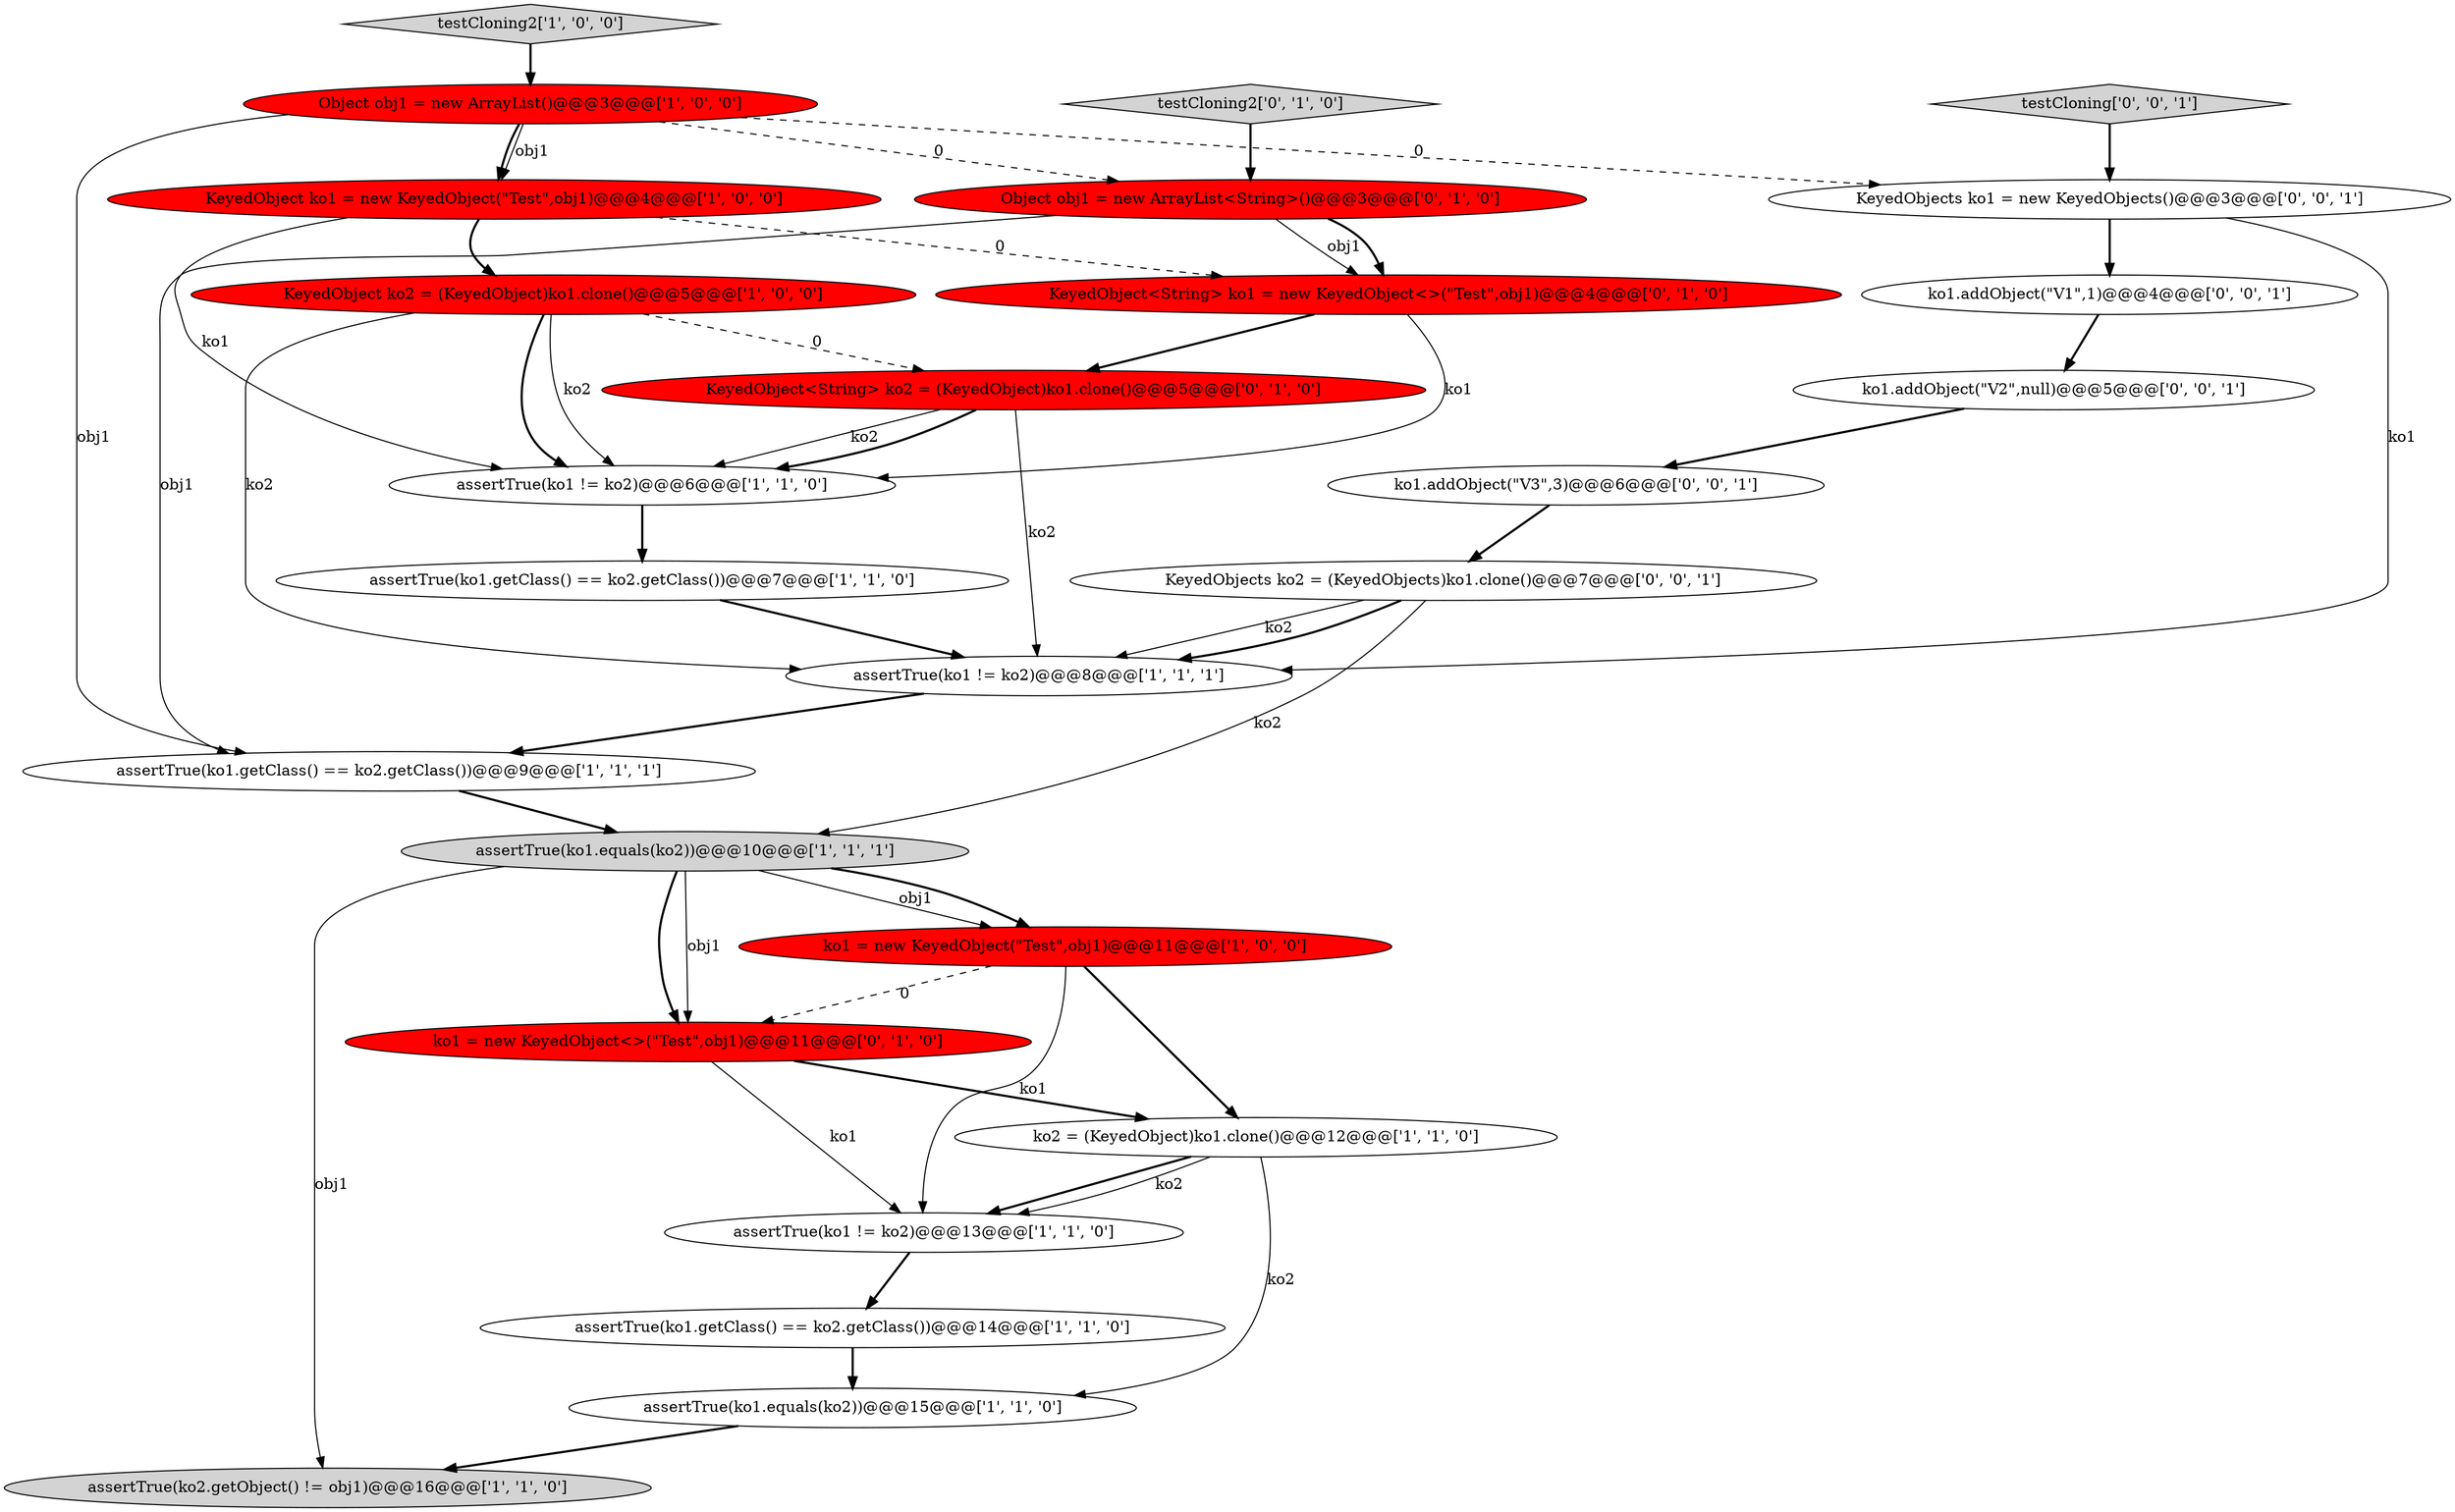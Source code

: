 digraph {
8 [style = filled, label = "ko1 = new KeyedObject(\"Test\",obj1)@@@11@@@['1', '0', '0']", fillcolor = red, shape = ellipse image = "AAA1AAABBB1BBB"];
10 [style = filled, label = "assertTrue(ko1.equals(ko2))@@@10@@@['1', '1', '1']", fillcolor = lightgray, shape = ellipse image = "AAA0AAABBB1BBB"];
15 [style = filled, label = "KeyedObject<String> ko2 = (KeyedObject)ko1.clone()@@@5@@@['0', '1', '0']", fillcolor = red, shape = ellipse image = "AAA1AAABBB2BBB"];
5 [style = filled, label = "ko2 = (KeyedObject)ko1.clone()@@@12@@@['1', '1', '0']", fillcolor = white, shape = ellipse image = "AAA0AAABBB1BBB"];
12 [style = filled, label = "testCloning2['1', '0', '0']", fillcolor = lightgray, shape = diamond image = "AAA0AAABBB1BBB"];
6 [style = filled, label = "assertTrue(ko2.getObject() != obj1)@@@16@@@['1', '1', '0']", fillcolor = lightgray, shape = ellipse image = "AAA0AAABBB1BBB"];
9 [style = filled, label = "assertTrue(ko1 != ko2)@@@6@@@['1', '1', '0']", fillcolor = white, shape = ellipse image = "AAA0AAABBB1BBB"];
21 [style = filled, label = "KeyedObjects ko2 = (KeyedObjects)ko1.clone()@@@7@@@['0', '0', '1']", fillcolor = white, shape = ellipse image = "AAA0AAABBB3BBB"];
4 [style = filled, label = "assertTrue(ko1.getClass() == ko2.getClass())@@@7@@@['1', '1', '0']", fillcolor = white, shape = ellipse image = "AAA0AAABBB1BBB"];
17 [style = filled, label = "Object obj1 = new ArrayList<String>()@@@3@@@['0', '1', '0']", fillcolor = red, shape = ellipse image = "AAA1AAABBB2BBB"];
16 [style = filled, label = "ko1 = new KeyedObject<>(\"Test\",obj1)@@@11@@@['0', '1', '0']", fillcolor = red, shape = ellipse image = "AAA1AAABBB2BBB"];
11 [style = filled, label = "assertTrue(ko1.equals(ko2))@@@15@@@['1', '1', '0']", fillcolor = white, shape = ellipse image = "AAA0AAABBB1BBB"];
19 [style = filled, label = "KeyedObject<String> ko1 = new KeyedObject<>(\"Test\",obj1)@@@4@@@['0', '1', '0']", fillcolor = red, shape = ellipse image = "AAA1AAABBB2BBB"];
7 [style = filled, label = "assertTrue(ko1.getClass() == ko2.getClass())@@@14@@@['1', '1', '0']", fillcolor = white, shape = ellipse image = "AAA0AAABBB1BBB"];
3 [style = filled, label = "KeyedObject ko1 = new KeyedObject(\"Test\",obj1)@@@4@@@['1', '0', '0']", fillcolor = red, shape = ellipse image = "AAA1AAABBB1BBB"];
23 [style = filled, label = "testCloning['0', '0', '1']", fillcolor = lightgray, shape = diamond image = "AAA0AAABBB3BBB"];
24 [style = filled, label = "ko1.addObject(\"V3\",3)@@@6@@@['0', '0', '1']", fillcolor = white, shape = ellipse image = "AAA0AAABBB3BBB"];
13 [style = filled, label = "assertTrue(ko1 != ko2)@@@8@@@['1', '1', '1']", fillcolor = white, shape = ellipse image = "AAA0AAABBB1BBB"];
1 [style = filled, label = "assertTrue(ko1.getClass() == ko2.getClass())@@@9@@@['1', '1', '1']", fillcolor = white, shape = ellipse image = "AAA0AAABBB1BBB"];
22 [style = filled, label = "ko1.addObject(\"V1\",1)@@@4@@@['0', '0', '1']", fillcolor = white, shape = ellipse image = "AAA0AAABBB3BBB"];
20 [style = filled, label = "KeyedObjects ko1 = new KeyedObjects()@@@3@@@['0', '0', '1']", fillcolor = white, shape = ellipse image = "AAA0AAABBB3BBB"];
18 [style = filled, label = "testCloning2['0', '1', '0']", fillcolor = lightgray, shape = diamond image = "AAA0AAABBB2BBB"];
2 [style = filled, label = "Object obj1 = new ArrayList()@@@3@@@['1', '0', '0']", fillcolor = red, shape = ellipse image = "AAA1AAABBB1BBB"];
25 [style = filled, label = "ko1.addObject(\"V2\",null)@@@5@@@['0', '0', '1']", fillcolor = white, shape = ellipse image = "AAA0AAABBB3BBB"];
0 [style = filled, label = "KeyedObject ko2 = (KeyedObject)ko1.clone()@@@5@@@['1', '0', '0']", fillcolor = red, shape = ellipse image = "AAA1AAABBB1BBB"];
14 [style = filled, label = "assertTrue(ko1 != ko2)@@@13@@@['1', '1', '0']", fillcolor = white, shape = ellipse image = "AAA0AAABBB1BBB"];
22->25 [style = bold, label=""];
0->9 [style = bold, label=""];
23->20 [style = bold, label=""];
7->11 [style = bold, label=""];
8->16 [style = dashed, label="0"];
2->20 [style = dashed, label="0"];
17->19 [style = solid, label="obj1"];
21->13 [style = solid, label="ko2"];
10->8 [style = solid, label="obj1"];
19->9 [style = solid, label="ko1"];
2->3 [style = bold, label=""];
9->4 [style = bold, label=""];
4->13 [style = bold, label=""];
11->6 [style = bold, label=""];
18->17 [style = bold, label=""];
0->15 [style = dashed, label="0"];
5->14 [style = bold, label=""];
5->11 [style = solid, label="ko2"];
2->17 [style = dashed, label="0"];
15->9 [style = solid, label="ko2"];
17->19 [style = bold, label=""];
0->9 [style = solid, label="ko2"];
3->0 [style = bold, label=""];
13->1 [style = bold, label=""];
14->7 [style = bold, label=""];
20->22 [style = bold, label=""];
3->19 [style = dashed, label="0"];
25->24 [style = bold, label=""];
12->2 [style = bold, label=""];
2->1 [style = solid, label="obj1"];
10->8 [style = bold, label=""];
8->5 [style = bold, label=""];
3->9 [style = solid, label="ko1"];
10->16 [style = bold, label=""];
17->1 [style = solid, label="obj1"];
15->9 [style = bold, label=""];
24->21 [style = bold, label=""];
8->14 [style = solid, label="ko1"];
10->16 [style = solid, label="obj1"];
21->10 [style = solid, label="ko2"];
16->5 [style = bold, label=""];
2->3 [style = solid, label="obj1"];
20->13 [style = solid, label="ko1"];
10->6 [style = solid, label="obj1"];
0->13 [style = solid, label="ko2"];
19->15 [style = bold, label=""];
5->14 [style = solid, label="ko2"];
1->10 [style = bold, label=""];
16->14 [style = solid, label="ko1"];
21->13 [style = bold, label=""];
15->13 [style = solid, label="ko2"];
}
